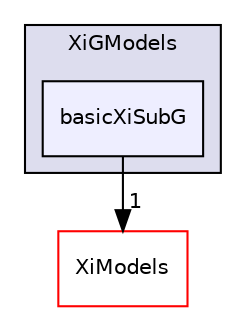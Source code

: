 digraph "applications/solvers/combustion/PDRFoam/PDRModels/XiGModels/basicXiSubG" {
  bgcolor=transparent;
  compound=true
  node [ fontsize="10", fontname="Helvetica"];
  edge [ labelfontsize="10", labelfontname="Helvetica"];
  subgraph clusterdir_bb04452f6584ce1df50b2a705152ed87 {
    graph [ bgcolor="#ddddee", pencolor="black", label="XiGModels" fontname="Helvetica", fontsize="10", URL="dir_bb04452f6584ce1df50b2a705152ed87.html"]
  dir_5e940d13b778b283daea8f6e6f3f527a [shape=box, label="basicXiSubG", style="filled", fillcolor="#eeeeff", pencolor="black", URL="dir_5e940d13b778b283daea8f6e6f3f527a.html"];
  }
  dir_875d300f7c06ad3c5c9e587b64daa300 [shape=box label="XiModels" color="red" URL="dir_875d300f7c06ad3c5c9e587b64daa300.html"];
  dir_5e940d13b778b283daea8f6e6f3f527a->dir_875d300f7c06ad3c5c9e587b64daa300 [headlabel="1", labeldistance=1.5 headhref="dir_000090_000091.html"];
}
